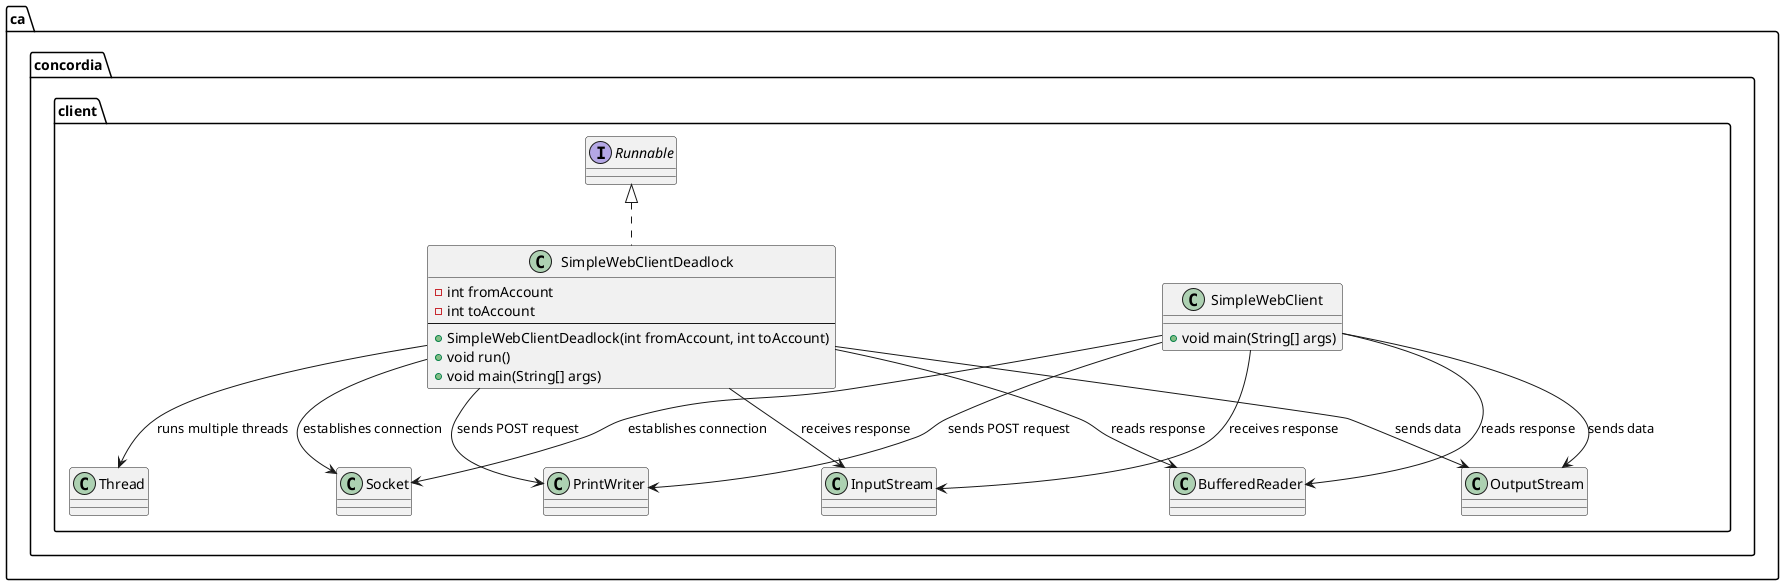 @startuml

package ca.concordia.client {

    class SimpleWebClient {
        + void main(String[] args)
    }

    class SimpleWebClientDeadlock implements Runnable {
        - int fromAccount
        - int toAccount
        --
        + SimpleWebClientDeadlock(int fromAccount, int toAccount)
        + void run()
        + void main(String[] args)
    }

    SimpleWebClient --> Socket : "establishes connection"
    SimpleWebClient --> PrintWriter : "sends POST request"
    SimpleWebClient --> BufferedReader : "reads response"
    SimpleWebClient --> InputStream : "receives response"
    SimpleWebClient --> OutputStream : "sends data"

    SimpleWebClientDeadlock -down-> Thread : "runs multiple threads"
    SimpleWebClientDeadlock --> Socket : "establishes connection"
    SimpleWebClientDeadlock --> PrintWriter : "sends POST request"
    SimpleWebClientDeadlock --> BufferedReader : "reads response"
    SimpleWebClientDeadlock --> InputStream : "receives response"
    SimpleWebClientDeadlock --> OutputStream : "sends data"
}

@enduml